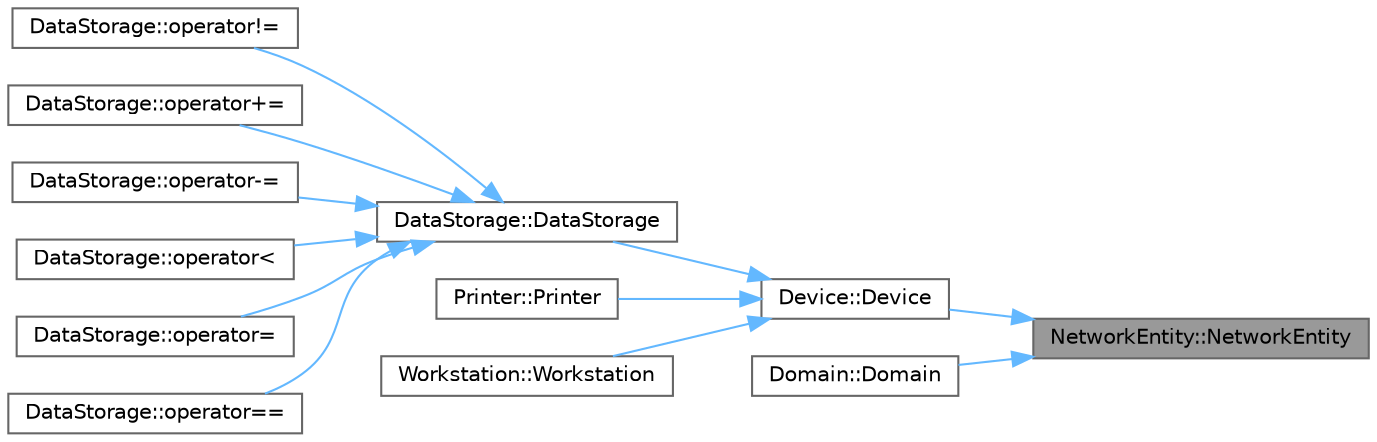 digraph "NetworkEntity::NetworkEntity"
{
 // LATEX_PDF_SIZE
  bgcolor="transparent";
  edge [fontname=Helvetica,fontsize=10,labelfontname=Helvetica,labelfontsize=10];
  node [fontname=Helvetica,fontsize=10,shape=box,height=0.2,width=0.4];
  rankdir="RL";
  Node1 [id="Node000001",label="NetworkEntity::NetworkEntity",height=0.2,width=0.4,color="gray40", fillcolor="grey60", style="filled", fontcolor="black",tooltip="Конструктор базового класса NetworkEntity."];
  Node1 -> Node2 [id="edge1_Node000001_Node000002",dir="back",color="steelblue1",style="solid",tooltip=" "];
  Node2 [id="Node000002",label="Device::Device",height=0.2,width=0.4,color="grey40", fillcolor="white", style="filled",URL="$class_device.html#a1927d7e644fbb38e3de008d4ba826c0b",tooltip="Конструктор базового класса Device."];
  Node2 -> Node3 [id="edge2_Node000002_Node000003",dir="back",color="steelblue1",style="solid",tooltip=" "];
  Node3 [id="Node000003",label="DataStorage::DataStorage",height=0.2,width=0.4,color="grey40", fillcolor="white", style="filled",URL="$class_data_storage.html#a4297941d93bfe90bb6be1fea50e55680",tooltip="Конструктор класса DataStorage."];
  Node3 -> Node4 [id="edge3_Node000003_Node000004",dir="back",color="steelblue1",style="solid",tooltip=" "];
  Node4 [id="Node000004",label="DataStorage::operator!=",height=0.2,width=0.4,color="grey40", fillcolor="white", style="filled",URL="$class_data_storage.html#a37b6a65ffdc9ca26c8991d28a0da39b4",tooltip="Оператор проверки на неравенство."];
  Node3 -> Node5 [id="edge4_Node000003_Node000005",dir="back",color="steelblue1",style="solid",tooltip=" "];
  Node5 [id="Node000005",label="DataStorage::operator+=",height=0.2,width=0.4,color="grey40", fillcolor="white", style="filled",URL="$class_data_storage.html#a9773a3b578154d338150d017134e84a7",tooltip="Оператор добавления данных к используемому объёму хранилища."];
  Node3 -> Node6 [id="edge5_Node000003_Node000006",dir="back",color="steelblue1",style="solid",tooltip=" "];
  Node6 [id="Node000006",label="DataStorage::operator-=",height=0.2,width=0.4,color="grey40", fillcolor="white", style="filled",URL="$class_data_storage.html#af56c38b31ba5528cbd94f73df6db57b3",tooltip="Оператор освобождения пространства в хранилище."];
  Node3 -> Node7 [id="edge6_Node000003_Node000007",dir="back",color="steelblue1",style="solid",tooltip=" "];
  Node7 [id="Node000007",label="DataStorage::operator\<",height=0.2,width=0.4,color="grey40", fillcolor="white", style="filled",URL="$class_data_storage.html#abc374945e99452db1fe68265cf0de3f6",tooltip="Оператор \"меньше\" для сравнения хранилищ по идентификатору."];
  Node3 -> Node8 [id="edge7_Node000003_Node000008",dir="back",color="steelblue1",style="solid",tooltip=" "];
  Node8 [id="Node000008",label="DataStorage::operator=",height=0.2,width=0.4,color="grey40", fillcolor="white", style="filled",URL="$class_data_storage.html#a43ed7eb00599c77d3bff3baa7ad53bf7",tooltip="Оператор установки нового значения используемого объёма."];
  Node3 -> Node9 [id="edge8_Node000003_Node000009",dir="back",color="steelblue1",style="solid",tooltip=" "];
  Node9 [id="Node000009",label="DataStorage::operator==",height=0.2,width=0.4,color="grey40", fillcolor="white", style="filled",URL="$class_data_storage.html#a7183d2e50888e1871c9e18df6de7257a",tooltip="Оператор проверки на равенство."];
  Node2 -> Node10 [id="edge9_Node000002_Node000010",dir="back",color="steelblue1",style="solid",tooltip=" "];
  Node10 [id="Node000010",label="Printer::Printer",height=0.2,width=0.4,color="grey40", fillcolor="white", style="filled",URL="$class_printer.html#ac028f6cb361b63eae2af3a7cd2a985ca",tooltip="Конструктор класса Printer."];
  Node2 -> Node11 [id="edge10_Node000002_Node000011",dir="back",color="steelblue1",style="solid",tooltip=" "];
  Node11 [id="Node000011",label="Workstation::Workstation",height=0.2,width=0.4,color="grey40", fillcolor="white", style="filled",URL="$class_workstation.html#af8504914244d126e44a6a62382d2b25f",tooltip="Конструктор класса Workstation."];
  Node1 -> Node12 [id="edge11_Node000001_Node000012",dir="back",color="steelblue1",style="solid",tooltip=" "];
  Node12 [id="Node000012",label="Domain::Domain",height=0.2,width=0.4,color="grey40", fillcolor="white", style="filled",URL="$class_domain.html#a2649e16e833af5066dc4063bfa280bbc",tooltip="Конструктор класса Domain."];
}
